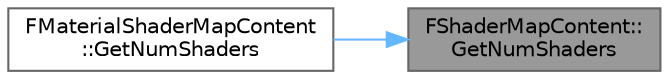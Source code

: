 digraph "FShaderMapContent::GetNumShaders"
{
 // INTERACTIVE_SVG=YES
 // LATEX_PDF_SIZE
  bgcolor="transparent";
  edge [fontname=Helvetica,fontsize=10,labelfontname=Helvetica,labelfontsize=10];
  node [fontname=Helvetica,fontsize=10,shape=box,height=0.2,width=0.4];
  rankdir="RL";
  Node1 [id="Node000001",label="FShaderMapContent::\lGetNumShaders",height=0.2,width=0.4,color="gray40", fillcolor="grey60", style="filled", fontcolor="black",tooltip=" "];
  Node1 -> Node2 [id="edge1_Node000001_Node000002",dir="back",color="steelblue1",style="solid",tooltip=" "];
  Node2 [id="Node000002",label="FMaterialShaderMapContent\l::GetNumShaders",height=0.2,width=0.4,color="grey40", fillcolor="white", style="filled",URL="$d7/dc1/classFMaterialShaderMapContent.html#af4a79b58fd3276869b41f4ad0f906d7f",tooltip=" "];
}
